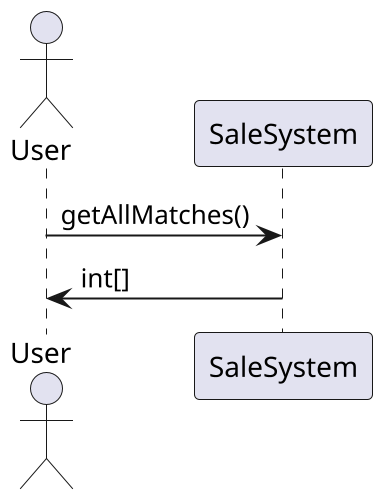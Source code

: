 @startuml precident_sale
scale 2


actor User
User -> SaleSystem : getAllMatches()
User <- SaleSystem : int[]
@enduml